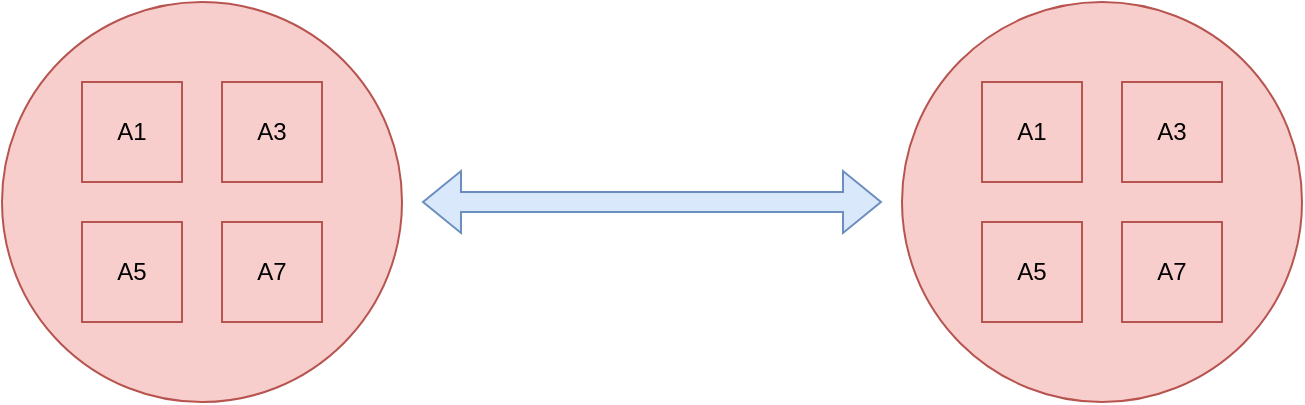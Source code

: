 <mxfile version="26.2.4">
  <diagram name="第 1 页" id="gqY4yBXmM6ABxalPm5BG">
    <mxGraphModel dx="1428" dy="751" grid="1" gridSize="10" guides="1" tooltips="1" connect="1" arrows="1" fold="1" page="1" pageScale="1" pageWidth="827" pageHeight="1169" math="0" shadow="0">
      <root>
        <mxCell id="0" />
        <mxCell id="1" parent="0" />
        <mxCell id="eT9MjZ331lHxNZE8mxAq-1" value="" style="ellipse;whiteSpace=wrap;html=1;aspect=fixed;fillColor=#f8cecc;strokeColor=#b85450;" vertex="1" parent="1">
          <mxGeometry x="100" y="220" width="200" height="200" as="geometry" />
        </mxCell>
        <mxCell id="eT9MjZ331lHxNZE8mxAq-2" value="A1" style="whiteSpace=wrap;html=1;aspect=fixed;fillColor=#f8cecc;strokeColor=#b85450;" vertex="1" parent="1">
          <mxGeometry x="140" y="260" width="50" height="50" as="geometry" />
        </mxCell>
        <mxCell id="eT9MjZ331lHxNZE8mxAq-3" value="A5" style="whiteSpace=wrap;html=1;aspect=fixed;fillColor=#f8cecc;strokeColor=#b85450;" vertex="1" parent="1">
          <mxGeometry x="140" y="330" width="50" height="50" as="geometry" />
        </mxCell>
        <mxCell id="eT9MjZ331lHxNZE8mxAq-4" value="A3" style="whiteSpace=wrap;html=1;aspect=fixed;fillColor=#f8cecc;strokeColor=#b85450;" vertex="1" parent="1">
          <mxGeometry x="210" y="260" width="50" height="50" as="geometry" />
        </mxCell>
        <mxCell id="eT9MjZ331lHxNZE8mxAq-5" value="A7" style="whiteSpace=wrap;html=1;aspect=fixed;fillColor=#f8cecc;strokeColor=#b85450;" vertex="1" parent="1">
          <mxGeometry x="210" y="330" width="50" height="50" as="geometry" />
        </mxCell>
        <mxCell id="eT9MjZ331lHxNZE8mxAq-11" value="" style="ellipse;whiteSpace=wrap;html=1;aspect=fixed;fillColor=#f8cecc;strokeColor=#b85450;" vertex="1" parent="1">
          <mxGeometry x="550" y="220" width="200" height="200" as="geometry" />
        </mxCell>
        <mxCell id="eT9MjZ331lHxNZE8mxAq-12" value="A1" style="whiteSpace=wrap;html=1;aspect=fixed;fillColor=#f8cecc;strokeColor=#b85450;" vertex="1" parent="1">
          <mxGeometry x="590" y="260" width="50" height="50" as="geometry" />
        </mxCell>
        <mxCell id="eT9MjZ331lHxNZE8mxAq-13" value="A5" style="whiteSpace=wrap;html=1;aspect=fixed;fillColor=#f8cecc;strokeColor=#b85450;" vertex="1" parent="1">
          <mxGeometry x="590" y="330" width="50" height="50" as="geometry" />
        </mxCell>
        <mxCell id="eT9MjZ331lHxNZE8mxAq-14" value="A3" style="whiteSpace=wrap;html=1;aspect=fixed;fillColor=#f8cecc;strokeColor=#b85450;" vertex="1" parent="1">
          <mxGeometry x="660" y="260" width="50" height="50" as="geometry" />
        </mxCell>
        <mxCell id="eT9MjZ331lHxNZE8mxAq-15" value="A7" style="whiteSpace=wrap;html=1;aspect=fixed;fillColor=#f8cecc;strokeColor=#b85450;" vertex="1" parent="1">
          <mxGeometry x="660" y="330" width="50" height="50" as="geometry" />
        </mxCell>
        <mxCell id="eT9MjZ331lHxNZE8mxAq-16" value="" style="shape=flexArrow;endArrow=classic;startArrow=classic;html=1;rounded=0;fillColor=#dae8fc;strokeColor=#6c8ebf;" edge="1" parent="1">
          <mxGeometry width="100" height="100" relative="1" as="geometry">
            <mxPoint x="310" y="320" as="sourcePoint" />
            <mxPoint x="540" y="320" as="targetPoint" />
          </mxGeometry>
        </mxCell>
      </root>
    </mxGraphModel>
  </diagram>
</mxfile>
